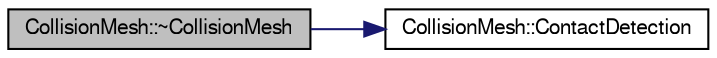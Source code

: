 digraph "CollisionMesh::~CollisionMesh"
{
  edge [fontname="FreeSans",fontsize="10",labelfontname="FreeSans",labelfontsize="10"];
  node [fontname="FreeSans",fontsize="10",shape=record];
  rankdir="LR";
  Node1 [label="CollisionMesh::~CollisionMesh",height=0.2,width=0.4,color="black", fillcolor="grey75", style="filled", fontcolor="black"];
  Node1 -> Node2 [color="midnightblue",fontsize="10",style="solid",fontname="FreeSans"];
  Node2 [label="CollisionMesh::ContactDetection",height=0.2,width=0.4,color="black", fillcolor="white", style="filled",URL="$d4/daa/class_collision_mesh.html#a1dc5f05c4b9d1f5d6c968c68ec5d8223"];
}

